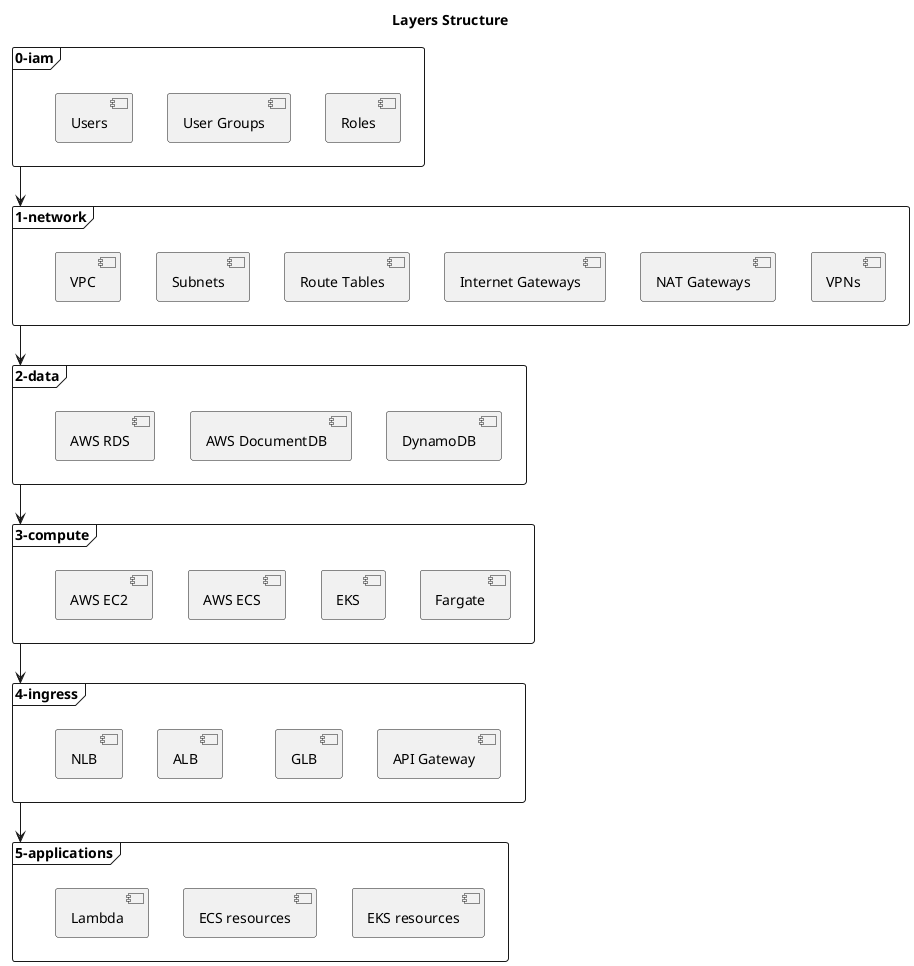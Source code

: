 @startuml layers_structure

title Layers Structure

frame "0-iam" as iam {
  [Users] as users
  [User Groups] as userGroups
  [Roles] as roles

  ' Layout
  users -[hidden] userGroups
  userGroups -[hidden] roles
}

frame "1-network" as network {
  [VPC] as vpc
  [Subnets] as subnets
  [Route Tables] as routeTables
  [Internet Gateways] as internetGateways
  [NAT Gateways] as natGateways
  [VPNs] as vpns

  ' Layout
  vpc -[hidden] subnets
  subnets -[hidden] routeTables
  routeTables -[hidden] internetGateways
  internetGateways -[hidden] natGateways
  natGateways -[hidden] vpns
}

frame "2-data" as data {
  [AWS RDS] as rds
  [AWS DocumentDB] as documentDb
  [DynamoDB] as dynamoDb

  ' Layout
  rds -[hidden] documentDb
  documentDb -[hidden] dynamoDb
}

frame "3-compute" as compute {
  [AWS EC2] as ec2
  [AWS ECS] as ecs
  [EKS] as eks
  [Fargate] as fargate

  ' Layout
  ec2 -[hidden] ecs
  ecs -[hidden] eks
  eks -[hidden] fargate
}

frame "4-ingress" as ingress {
  [ALB] as alb
  [NLB] as nlb
  [GLB] as glb
  [API Gateway] as apiGateway

  ' Layout
  alb -[hidden] alb
  alb -[hidden] glb
  glb -[hidden] apiGateway
}

frame "5-applications" as applications {
  [Lambda] as lambda
  [ECS resources] as ecsResources
  [EKS resources] as eksResources

  ' Layout
  lambda -[hidden] ecsResources
  ecsResources -[hidden] eksResources
}

' Layout
' iam -[hidden]-> network
' network -[hidden]-> data
' data -[hidden]-> compute

iam --> network
network --> data
data --> compute
compute --> ingress
ingress --> applications

@enduml
